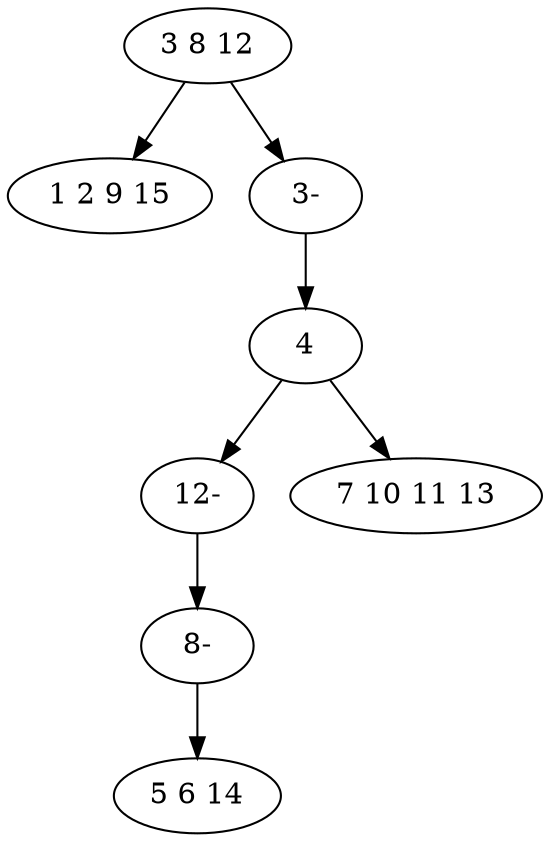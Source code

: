 digraph true_tree {
	"0" -> "1"
	"0" -> "6"
	"2" -> "5"
	"2" -> "4"
	"5" -> "7"
	"6" -> "2"
	"7" -> "3"
	"0" [label="3 8 12"];
	"1" [label="1 2 9 15"];
	"2" [label="4"];
	"3" [label="5 6 14"];
	"4" [label="7 10 11 13"];
	"5" [label="12-"];
	"6" [label="3-"];
	"7" [label="8-"];
}
